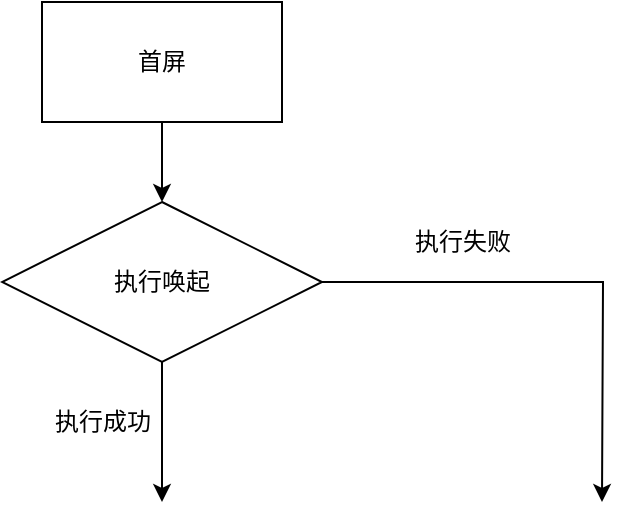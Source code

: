<mxfile version="14.2.4" type="embed">
    <diagram id="JCF7ojsYCRhh-V8EIsO7" name="第 1 页">
        <mxGraphModel dx="709" dy="627" grid="1" gridSize="10" guides="1" tooltips="1" connect="1" arrows="1" fold="1" page="1" pageScale="1" pageWidth="827" pageHeight="1169" math="0" shadow="0">
            <root>
                <mxCell id="0"/>
                <mxCell id="1" parent="0"/>
                <mxCell id="6" style="edgeStyle=orthogonalEdgeStyle;rounded=0;orthogonalLoop=1;jettySize=auto;html=1;exitX=0.5;exitY=1;exitDx=0;exitDy=0;" edge="1" parent="1" source="2">
                    <mxGeometry relative="1" as="geometry">
                        <mxPoint x="370" y="130" as="targetPoint"/>
                    </mxGeometry>
                </mxCell>
                <mxCell id="2" value="首屏" style="rounded=0;whiteSpace=wrap;html=1;" vertex="1" parent="1">
                    <mxGeometry x="310" y="30" width="120" height="60" as="geometry"/>
                </mxCell>
                <mxCell id="9" style="edgeStyle=orthogonalEdgeStyle;rounded=0;orthogonalLoop=1;jettySize=auto;html=1;exitX=1;exitY=0.5;exitDx=0;exitDy=0;" edge="1" parent="1" source="8">
                    <mxGeometry relative="1" as="geometry">
                        <mxPoint x="590" y="280" as="targetPoint"/>
                    </mxGeometry>
                </mxCell>
                <mxCell id="11" style="edgeStyle=orthogonalEdgeStyle;rounded=0;orthogonalLoop=1;jettySize=auto;html=1;" edge="1" parent="1" source="8">
                    <mxGeometry relative="1" as="geometry">
                        <mxPoint x="370" y="280" as="targetPoint"/>
                    </mxGeometry>
                </mxCell>
                <mxCell id="8" value="执行唤起" style="rhombus;whiteSpace=wrap;html=1;" vertex="1" parent="1">
                    <mxGeometry x="290" y="130" width="160" height="80" as="geometry"/>
                </mxCell>
                <mxCell id="10" value="执行失败" style="text;html=1;align=center;verticalAlign=middle;resizable=0;points=[];autosize=1;" vertex="1" parent="1">
                    <mxGeometry x="490" y="140" width="60" height="20" as="geometry"/>
                </mxCell>
                <mxCell id="12" value="执行成功" style="text;html=1;align=center;verticalAlign=middle;resizable=0;points=[];autosize=1;" vertex="1" parent="1">
                    <mxGeometry x="310" y="230" width="60" height="20" as="geometry"/>
                </mxCell>
            </root>
        </mxGraphModel>
    </diagram>
</mxfile>